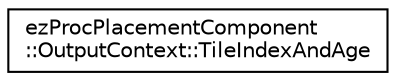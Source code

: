 digraph "Graphical Class Hierarchy"
{
 // LATEX_PDF_SIZE
  edge [fontname="Helvetica",fontsize="10",labelfontname="Helvetica",labelfontsize="10"];
  node [fontname="Helvetica",fontsize="10",shape=record];
  rankdir="LR";
  Node0 [label="ezProcPlacementComponent\l::OutputContext::TileIndexAndAge",height=0.2,width=0.4,color="black", fillcolor="white", style="filled",URL="$d0/d85/structez_proc_placement_component_1_1_output_context_1_1_tile_index_and_age.htm",tooltip=" "];
}

